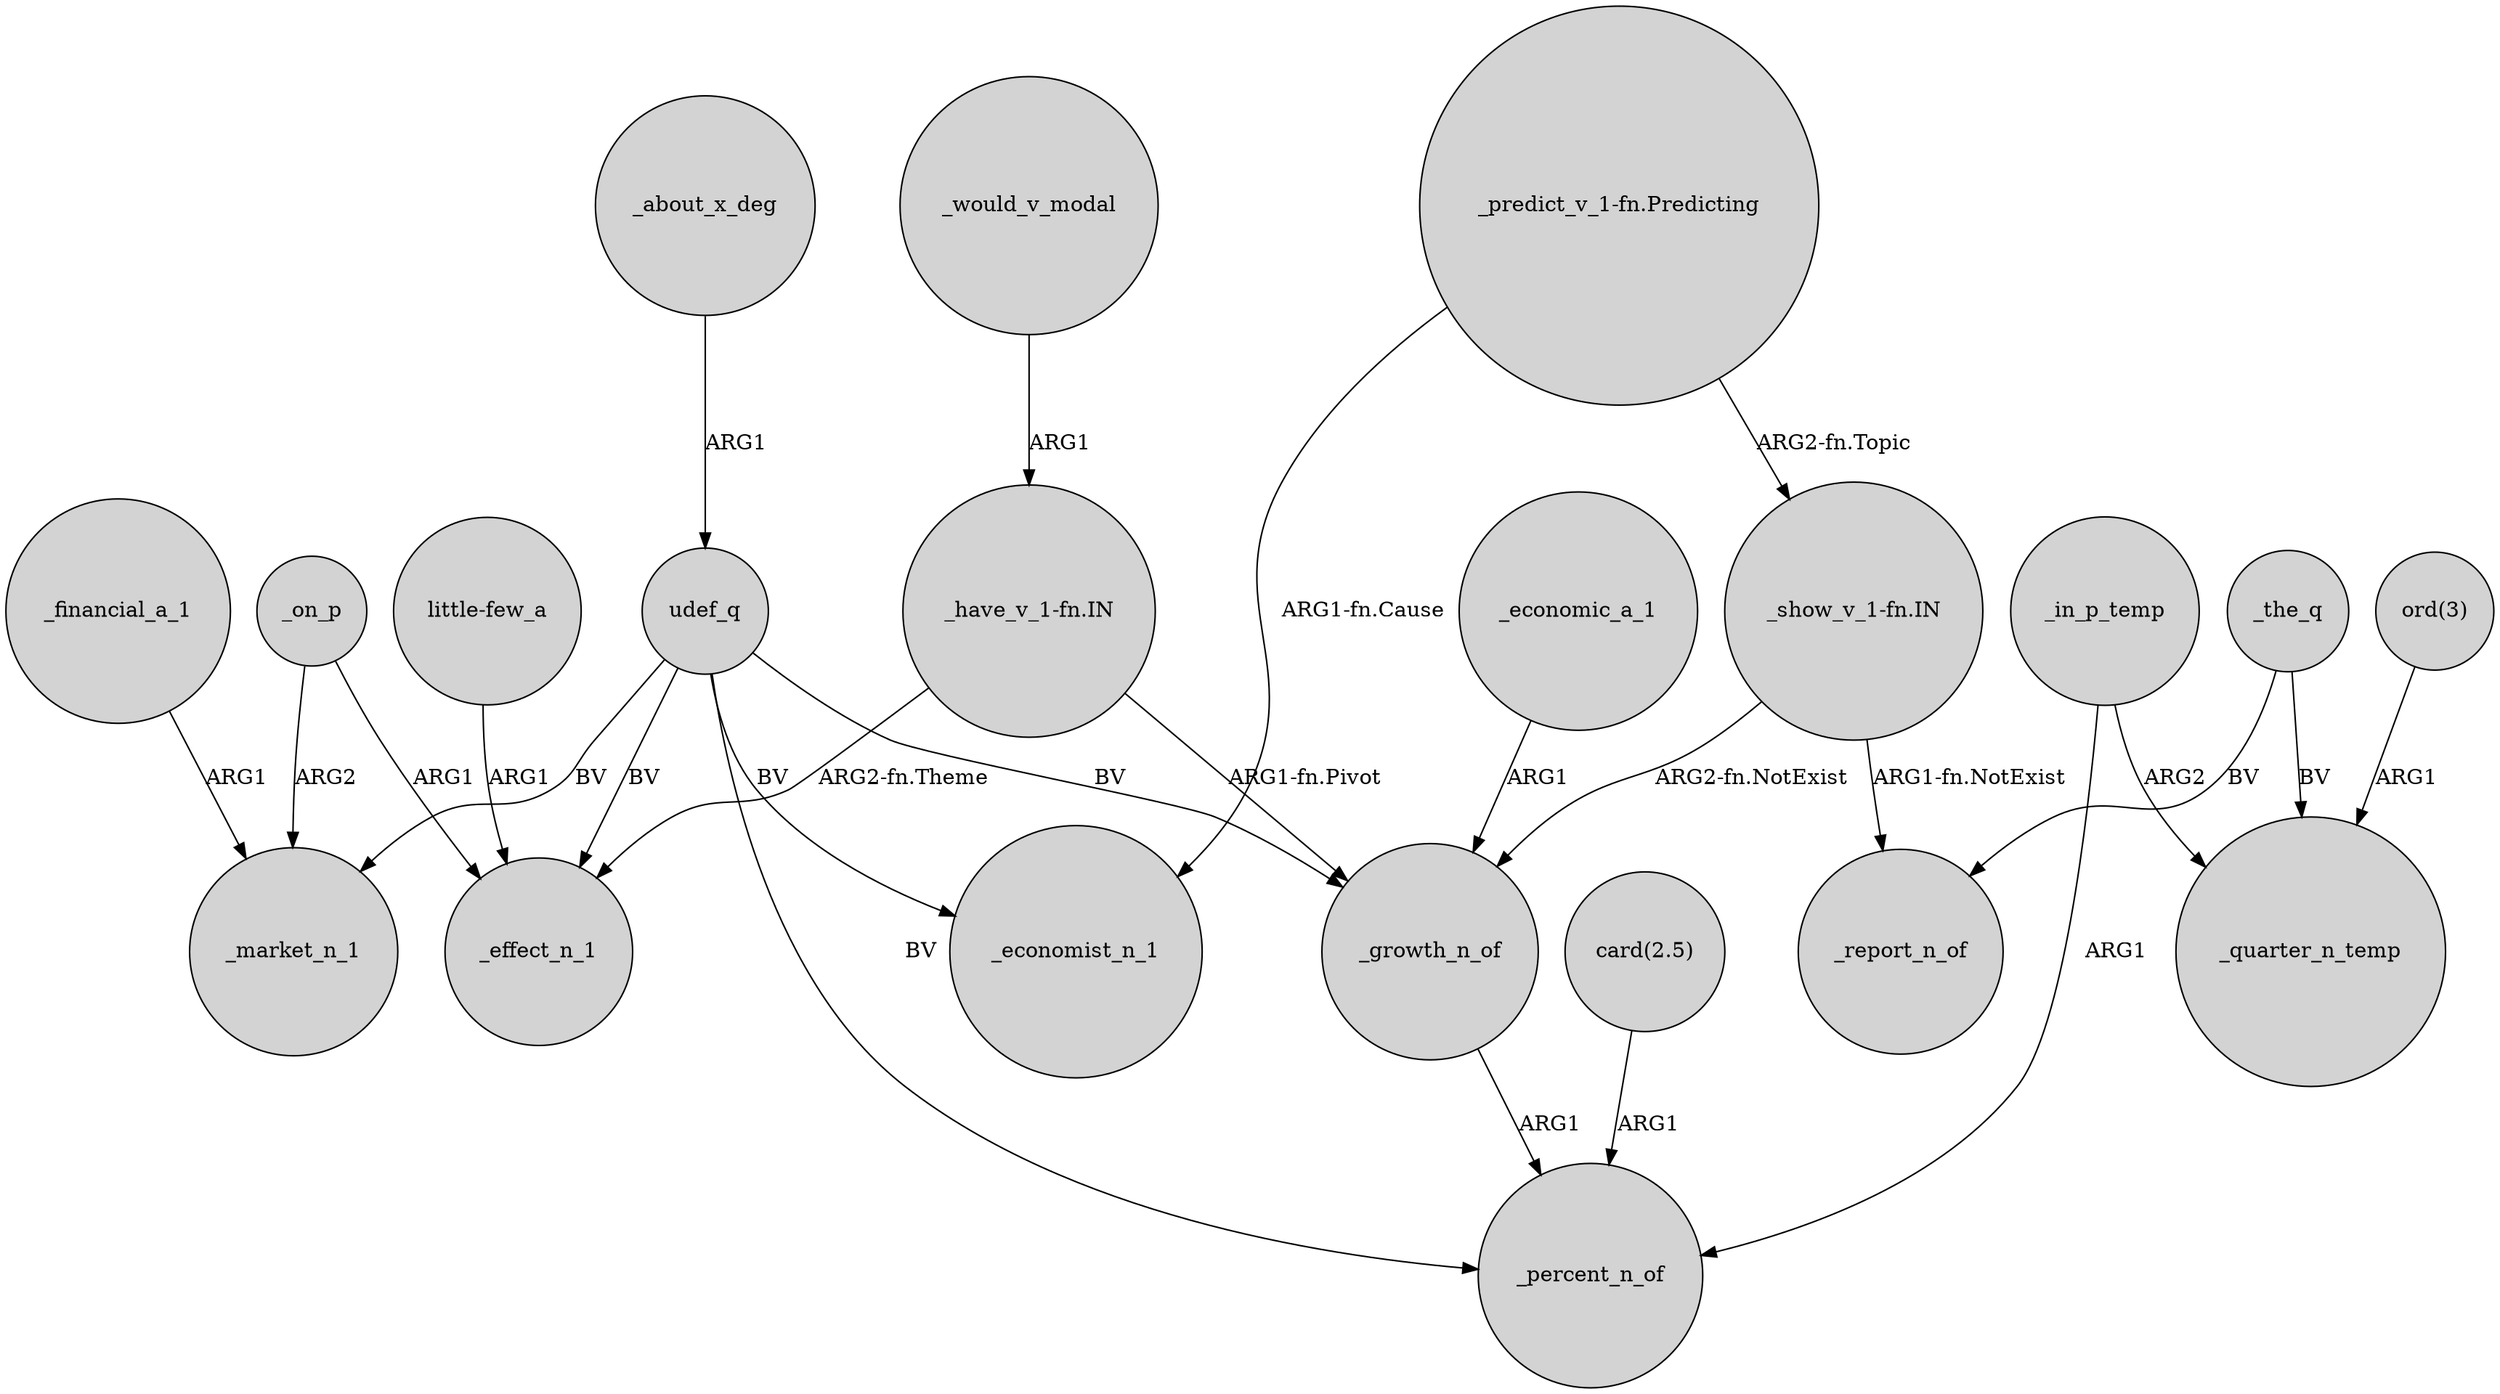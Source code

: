 digraph {
	node [shape=circle style=filled]
	"little-few_a" -> _effect_n_1 [label=ARG1]
	_growth_n_of -> _percent_n_of [label=ARG1]
	_economic_a_1 -> _growth_n_of [label=ARG1]
	_the_q -> _quarter_n_temp [label=BV]
	_in_p_temp -> _percent_n_of [label=ARG1]
	_on_p -> _market_n_1 [label=ARG2]
	"_show_v_1-fn.IN" -> _report_n_of [label="ARG1-fn.NotExist"]
	udef_q -> _effect_n_1 [label=BV]
	"_have_v_1-fn.IN" -> _effect_n_1 [label="ARG2-fn.Theme"]
	udef_q -> _economist_n_1 [label=BV]
	udef_q -> _market_n_1 [label=BV]
	_about_x_deg -> udef_q [label=ARG1]
	"_have_v_1-fn.IN" -> _growth_n_of [label="ARG1-fn.Pivot"]
	_in_p_temp -> _quarter_n_temp [label=ARG2]
	"card(2.5)" -> _percent_n_of [label=ARG1]
	_financial_a_1 -> _market_n_1 [label=ARG1]
	"ord(3)" -> _quarter_n_temp [label=ARG1]
	_the_q -> _report_n_of [label=BV]
	_would_v_modal -> "_have_v_1-fn.IN" [label=ARG1]
	"_show_v_1-fn.IN" -> _growth_n_of [label="ARG2-fn.NotExist"]
	udef_q -> _percent_n_of [label=BV]
	"_predict_v_1-fn.Predicting" -> _economist_n_1 [label="ARG1-fn.Cause"]
	_on_p -> _effect_n_1 [label=ARG1]
	udef_q -> _growth_n_of [label=BV]
	"_predict_v_1-fn.Predicting" -> "_show_v_1-fn.IN" [label="ARG2-fn.Topic"]
}

